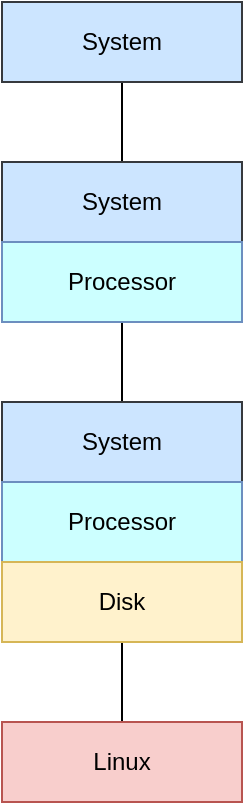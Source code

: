 <mxfile version="10.7.9" type="github"><diagram id="dF30r4nv2SE_N-9W6JSS" name="Page-1"><mxGraphModel dx="918" dy="616" grid="1" gridSize="10" guides="1" tooltips="1" connect="1" arrows="1" fold="1" page="1" pageScale="1" pageWidth="827" pageHeight="1169" math="0" shadow="0"><root><mxCell id="0"/><mxCell id="1" parent="0"/><mxCell id="Uu73rVWJ-R9gmHkjwpFo-3" style="edgeStyle=orthogonalEdgeStyle;rounded=0;orthogonalLoop=1;jettySize=auto;html=1;exitX=0.5;exitY=1;exitDx=0;exitDy=0;entryX=0.5;entryY=0;entryDx=0;entryDy=0;endArrow=none;endFill=0;" edge="1" parent="1" source="Uu73rVWJ-R9gmHkjwpFo-1" target="Uu73rVWJ-R9gmHkjwpFo-2"><mxGeometry relative="1" as="geometry"/></mxCell><mxCell id="Uu73rVWJ-R9gmHkjwpFo-1" value="System" style="rounded=0;whiteSpace=wrap;html=1;fillColor=#cce5ff;strokeColor=#36393d;" vertex="1" parent="1"><mxGeometry x="280" y="40" width="120" height="40" as="geometry"/></mxCell><mxCell id="Uu73rVWJ-R9gmHkjwpFo-5" value="" style="edgeStyle=orthogonalEdgeStyle;rounded=0;orthogonalLoop=1;jettySize=auto;html=1;endArrow=none;endFill=0;" edge="1" parent="1" source="Uu73rVWJ-R9gmHkjwpFo-2" target="Uu73rVWJ-R9gmHkjwpFo-4"><mxGeometry relative="1" as="geometry"/></mxCell><mxCell id="Uu73rVWJ-R9gmHkjwpFo-2" value="System" style="rounded=0;whiteSpace=wrap;html=1;fillColor=#cce5ff;strokeColor=#36393d;" vertex="1" parent="1"><mxGeometry x="280" y="120" width="120" height="40" as="geometry"/></mxCell><mxCell id="Uu73rVWJ-R9gmHkjwpFo-7" value="" style="edgeStyle=orthogonalEdgeStyle;rounded=0;orthogonalLoop=1;jettySize=auto;html=1;endArrow=none;endFill=0;" edge="1" parent="1" source="Uu73rVWJ-R9gmHkjwpFo-4" target="Uu73rVWJ-R9gmHkjwpFo-6"><mxGeometry relative="1" as="geometry"/></mxCell><mxCell id="Uu73rVWJ-R9gmHkjwpFo-4" value="Processor" style="rounded=0;whiteSpace=wrap;html=1;fillColor=#CCFFFF;strokeColor=#6c8ebf;" vertex="1" parent="1"><mxGeometry x="280" y="160" width="120" height="40" as="geometry"/></mxCell><mxCell id="Uu73rVWJ-R9gmHkjwpFo-9" value="" style="edgeStyle=orthogonalEdgeStyle;rounded=0;orthogonalLoop=1;jettySize=auto;html=1;endArrow=none;endFill=0;" edge="1" parent="1" source="Uu73rVWJ-R9gmHkjwpFo-6" target="Uu73rVWJ-R9gmHkjwpFo-8"><mxGeometry relative="1" as="geometry"/></mxCell><mxCell id="Uu73rVWJ-R9gmHkjwpFo-6" value="System" style="rounded=0;whiteSpace=wrap;html=1;fillColor=#cce5ff;strokeColor=#36393d;" vertex="1" parent="1"><mxGeometry x="280" y="240" width="120" height="40" as="geometry"/></mxCell><mxCell id="Uu73rVWJ-R9gmHkjwpFo-11" value="" style="edgeStyle=orthogonalEdgeStyle;rounded=0;orthogonalLoop=1;jettySize=auto;html=1;endArrow=none;endFill=0;" edge="1" parent="1" source="Uu73rVWJ-R9gmHkjwpFo-8" target="Uu73rVWJ-R9gmHkjwpFo-10"><mxGeometry relative="1" as="geometry"/></mxCell><mxCell id="Uu73rVWJ-R9gmHkjwpFo-8" value="Processor" style="rounded=0;whiteSpace=wrap;html=1;fillColor=#CCFFFF;strokeColor=#6c8ebf;" vertex="1" parent="1"><mxGeometry x="280" y="280" width="120" height="40" as="geometry"/></mxCell><mxCell id="Uu73rVWJ-R9gmHkjwpFo-13" value="" style="edgeStyle=orthogonalEdgeStyle;rounded=0;orthogonalLoop=1;jettySize=auto;html=1;endArrow=none;endFill=0;" edge="1" parent="1" source="Uu73rVWJ-R9gmHkjwpFo-10" target="Uu73rVWJ-R9gmHkjwpFo-12"><mxGeometry relative="1" as="geometry"/></mxCell><mxCell id="Uu73rVWJ-R9gmHkjwpFo-10" value="Disk" style="rounded=0;whiteSpace=wrap;html=1;fillColor=#fff2cc;strokeColor=#d6b656;" vertex="1" parent="1"><mxGeometry x="280" y="320" width="120" height="40" as="geometry"/></mxCell><mxCell id="Uu73rVWJ-R9gmHkjwpFo-12" value="Linux" style="rounded=0;whiteSpace=wrap;html=1;fillColor=#F8CECC;strokeColor=#b85450;" vertex="1" parent="1"><mxGeometry x="280" y="400" width="120" height="40" as="geometry"/></mxCell></root></mxGraphModel></diagram></mxfile>